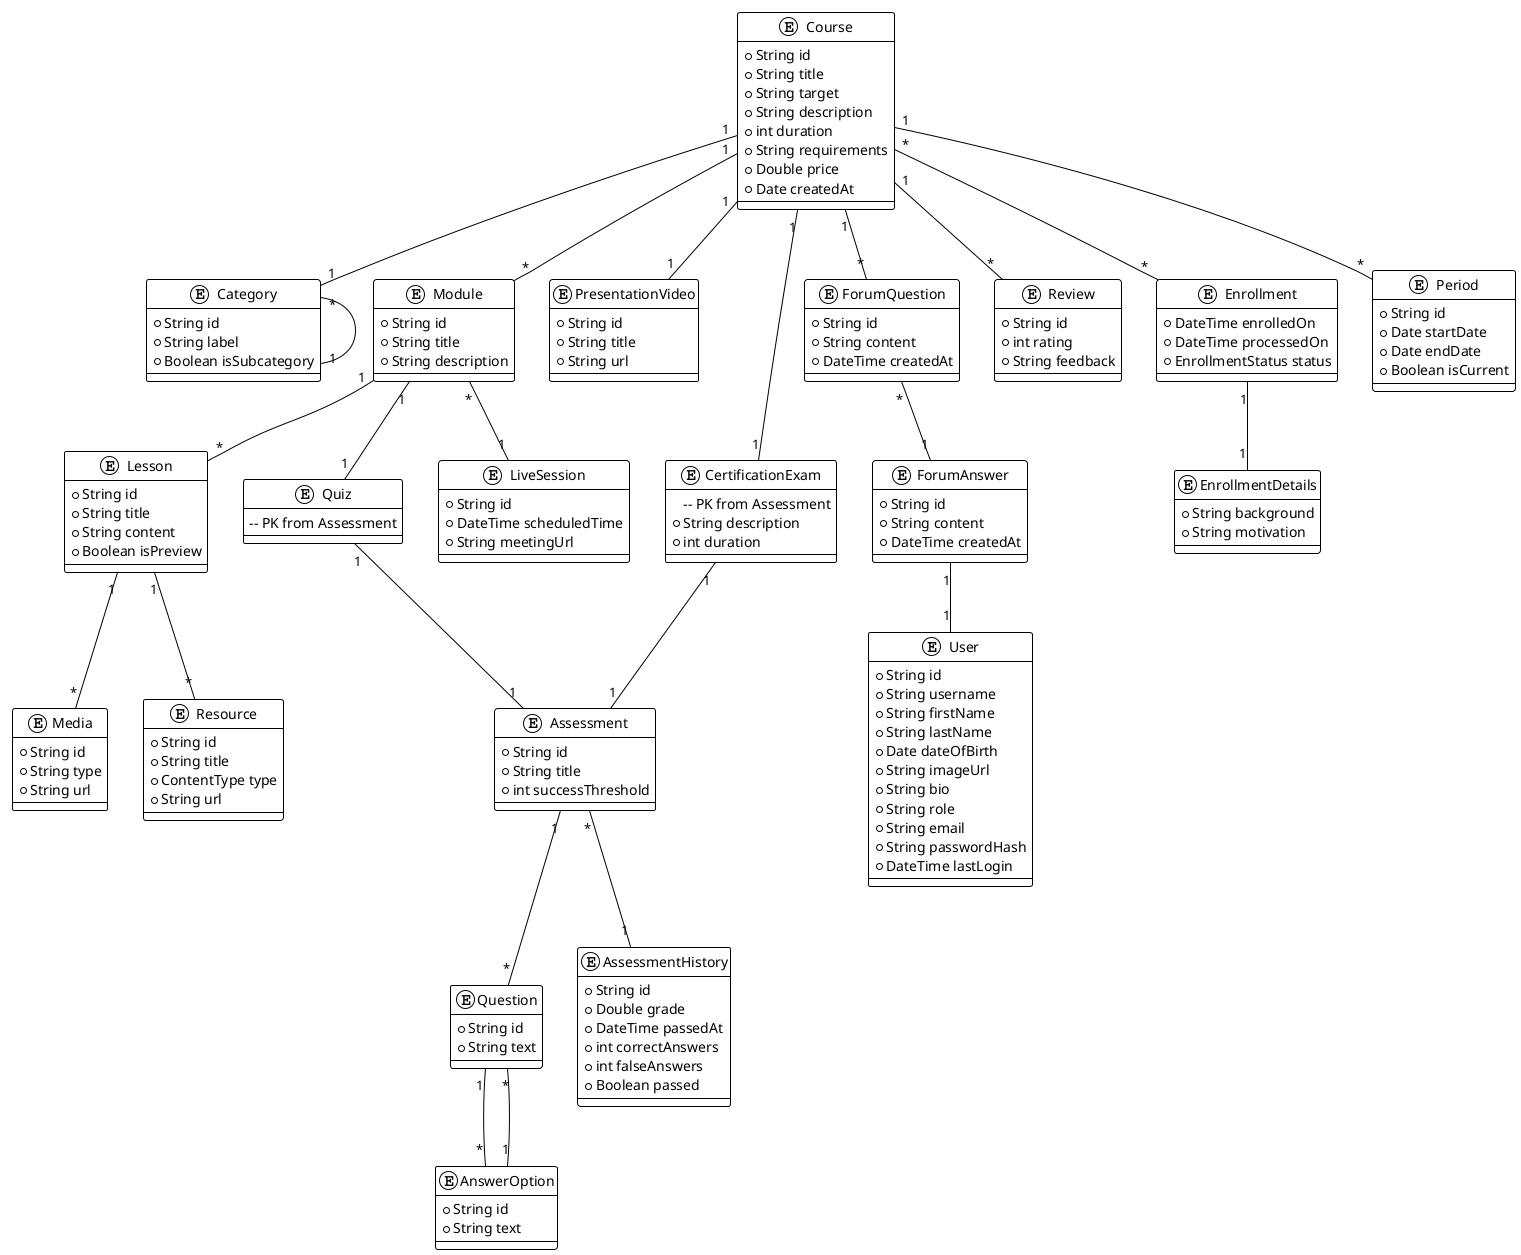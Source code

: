 @startuml entity-association
!theme plain
entity User {
  +String id
  +String username
  +String firstName
  +String lastName
  +Date dateOfBirth
  +String imageUrl
  +String bio
  +String role
  +String email
  +String passwordHash 
  +DateTime lastLogin
}


entity Course {
  +String id
  +String title
  +String target
  +String description
  +int duration
  +String requirements
  +Double price
  +Date createdAt  
}


entity Category {
  +String id
  +String label
  +Boolean isSubcategory  
}

entity Module {
  +String id
  +String title
  +String description
}

entity Lesson {
  +String id
  +String title
  +String content
  +Boolean isPreview
}

entity Media {
  +String id
  +String type
  +String url
}

entity PresentationVideo {
  +String id
  +String title
  +String url
}

entity Resource {
  +String id
  +String title
  +ContentType type
  +String url
}



entity Assessment {
  +String id
  +String title
  +int successThreshold
}

entity Quiz { 
  -- PK from Assessment
}

entity CertificationExam {
  -- PK from Assessment
  +String description
  +int duration
}

entity Question {
  +String id
  +String text
}

entity AnswerOption {
  +String id
  +String text
}

entity ForumQuestion {
  +String id
  +String content
  +DateTime createdAt
}

entity ForumAnswer {
  +String id
  +String content
  +DateTime createdAt
}

entity Review {
  +String id
  +int rating
  +String feedback
}

entity Enrollment {
  +DateTime enrolledOn
  +DateTime processedOn
  +EnrollmentStatus status
}



entity EnrollmentDetails {
  +String background
  +String motivation
}

entity AssessmentHistory {
  +String id
  +Double grade
  +DateTime passedAt
  +int correctAnswers
  +int falseAnswers
  +Boolean passed
}

entity LiveSession {
  +String id
  +DateTime scheduledTime
  +String meetingUrl
}

entity Period {
  +String id
  +Date startDate
  +Date endDate
  +Boolean isCurrent
}


' Relationships (with some changes discussed below)
Course "1" -- "*" Module
Module "1" -- "*" Lesson 
Lesson "1" -- "*" Media
Lesson "1" -- "*" Resource 
Assessment "1" -- "*" Question 
Question "1" -- "*" AnswerOption 
Question "*" -- "1" AnswerOption 
Module "1" -- "1" Quiz 
Course "1" -- "1" CertificationExam 
Quiz "1" -- "1" Assessment

Course "*" -- "*" Enrollment  
Enrollment "1" -- "1" EnrollmentDetails
Course "1" -- "*" Review  

Category "*" -- "1" Category 
Course "1" -- "1" Category 
Course "1" -- "*" Period 
Course "1" -- "*" ForumQuestion  
ForumQuestion "*" -- "1" ForumAnswer 
ForumAnswer "1" -- "1" User 
CertificationExam "1" -- "1" Assessment

Assessment "*" -- "1" AssessmentHistory 


Course "1" -- "1" PresentationVideo 

Module "*" -- "1" LiveSession
@enduml